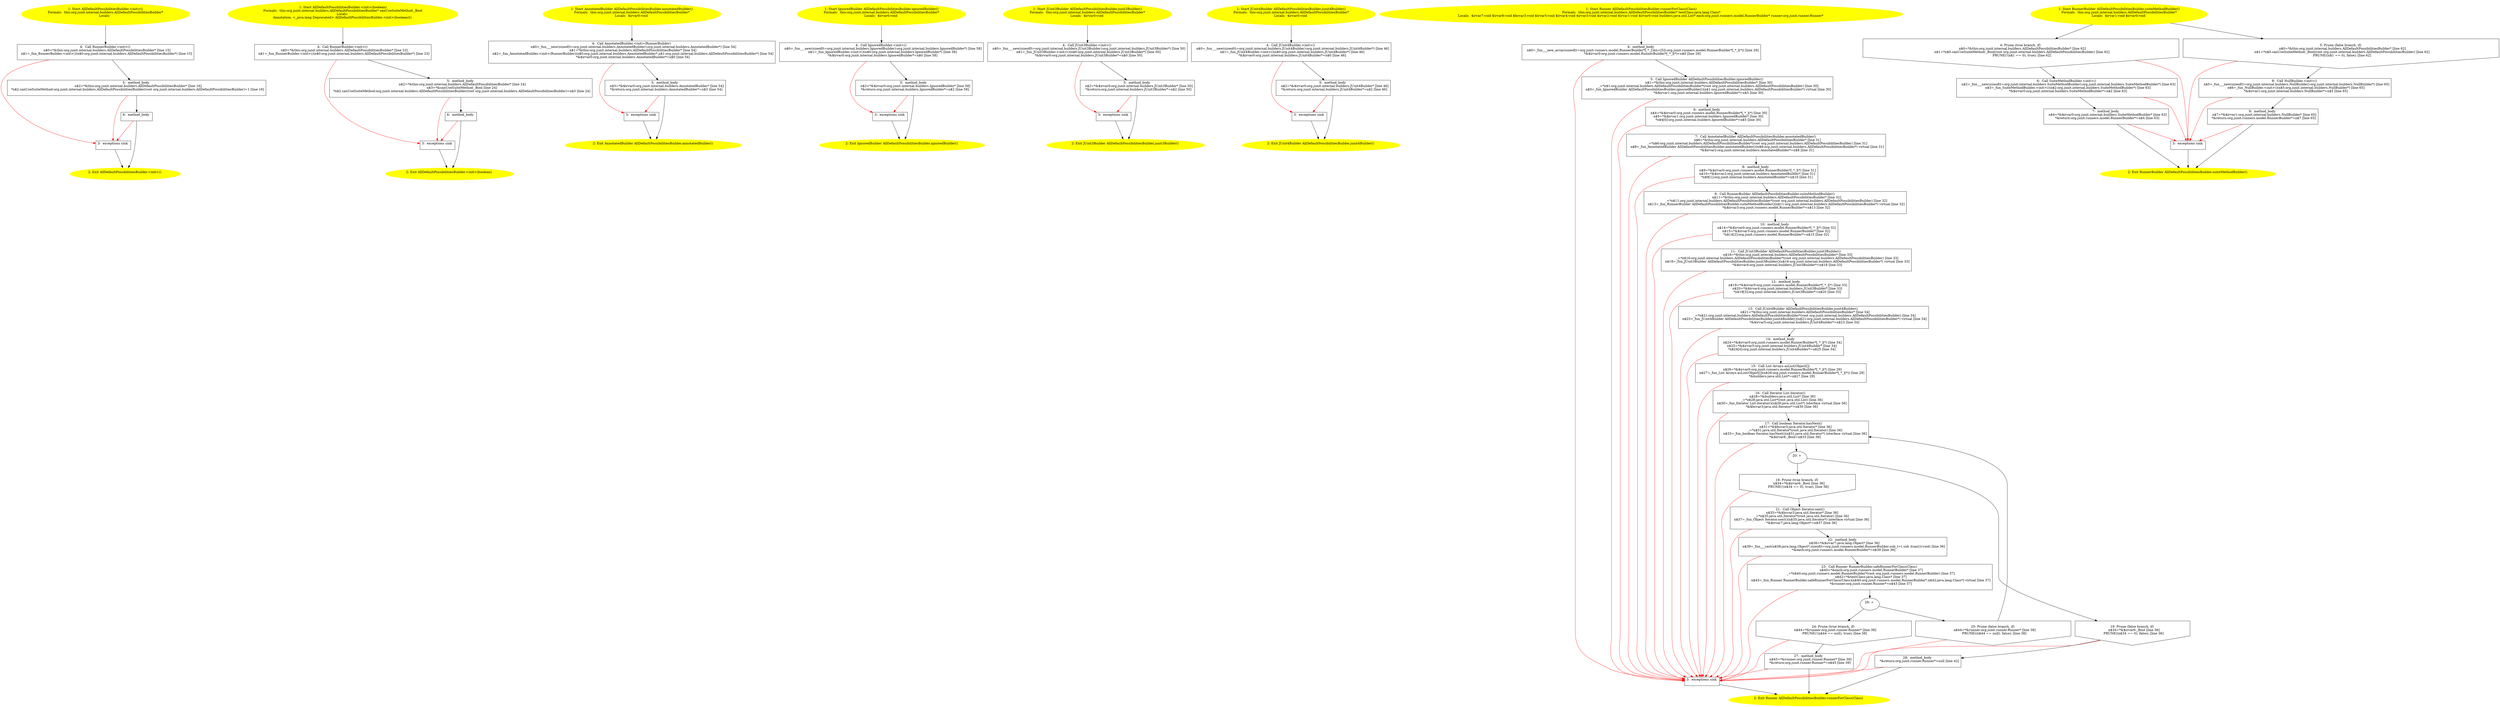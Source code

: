 /* @generated */
digraph cfg {
"org.junit.internal.builders.AllDefaultPossibilitiesBuilder.<init>().2505a860eb8ec52126bfacdf68bbcfbb_1" [label="1: Start AllDefaultPossibilitiesBuilder.<init>()\nFormals:  this:org.junit.internal.builders.AllDefaultPossibilitiesBuilder*\nLocals:  \n  " color=yellow style=filled]
	

	 "org.junit.internal.builders.AllDefaultPossibilitiesBuilder.<init>().2505a860eb8ec52126bfacdf68bbcfbb_1" -> "org.junit.internal.builders.AllDefaultPossibilitiesBuilder.<init>().2505a860eb8ec52126bfacdf68bbcfbb_4" ;
"org.junit.internal.builders.AllDefaultPossibilitiesBuilder.<init>().2505a860eb8ec52126bfacdf68bbcfbb_2" [label="2: Exit AllDefaultPossibilitiesBuilder.<init>() \n  " color=yellow style=filled]
	

"org.junit.internal.builders.AllDefaultPossibilitiesBuilder.<init>().2505a860eb8ec52126bfacdf68bbcfbb_3" [label="3:  exceptions sink \n  " shape="box"]
	

	 "org.junit.internal.builders.AllDefaultPossibilitiesBuilder.<init>().2505a860eb8ec52126bfacdf68bbcfbb_3" -> "org.junit.internal.builders.AllDefaultPossibilitiesBuilder.<init>().2505a860eb8ec52126bfacdf68bbcfbb_2" ;
"org.junit.internal.builders.AllDefaultPossibilitiesBuilder.<init>().2505a860eb8ec52126bfacdf68bbcfbb_4" [label="4:  Call RunnerBuilder.<init>() \n   n$0=*&this:org.junit.internal.builders.AllDefaultPossibilitiesBuilder* [line 15]\n  n$1=_fun_RunnerBuilder.<init>()(n$0:org.junit.internal.builders.AllDefaultPossibilitiesBuilder*) [line 15]\n " shape="box"]
	

	 "org.junit.internal.builders.AllDefaultPossibilitiesBuilder.<init>().2505a860eb8ec52126bfacdf68bbcfbb_4" -> "org.junit.internal.builders.AllDefaultPossibilitiesBuilder.<init>().2505a860eb8ec52126bfacdf68bbcfbb_5" ;
	 "org.junit.internal.builders.AllDefaultPossibilitiesBuilder.<init>().2505a860eb8ec52126bfacdf68bbcfbb_4" -> "org.junit.internal.builders.AllDefaultPossibilitiesBuilder.<init>().2505a860eb8ec52126bfacdf68bbcfbb_3" [color="red" ];
"org.junit.internal.builders.AllDefaultPossibilitiesBuilder.<init>().2505a860eb8ec52126bfacdf68bbcfbb_5" [label="5:  method_body \n   n$2=*&this:org.junit.internal.builders.AllDefaultPossibilitiesBuilder* [line 16]\n  *n$2.canUseSuiteMethod:org.junit.internal.builders.AllDefaultPossibilitiesBuilder(root org.junit.internal.builders.AllDefaultPossibilitiesBuilder)=1 [line 16]\n " shape="box"]
	

	 "org.junit.internal.builders.AllDefaultPossibilitiesBuilder.<init>().2505a860eb8ec52126bfacdf68bbcfbb_5" -> "org.junit.internal.builders.AllDefaultPossibilitiesBuilder.<init>().2505a860eb8ec52126bfacdf68bbcfbb_6" ;
	 "org.junit.internal.builders.AllDefaultPossibilitiesBuilder.<init>().2505a860eb8ec52126bfacdf68bbcfbb_5" -> "org.junit.internal.builders.AllDefaultPossibilitiesBuilder.<init>().2505a860eb8ec52126bfacdf68bbcfbb_3" [color="red" ];
"org.junit.internal.builders.AllDefaultPossibilitiesBuilder.<init>().2505a860eb8ec52126bfacdf68bbcfbb_6" [label="6:  method_body \n  " shape="box"]
	

	 "org.junit.internal.builders.AllDefaultPossibilitiesBuilder.<init>().2505a860eb8ec52126bfacdf68bbcfbb_6" -> "org.junit.internal.builders.AllDefaultPossibilitiesBuilder.<init>().2505a860eb8ec52126bfacdf68bbcfbb_2" ;
	 "org.junit.internal.builders.AllDefaultPossibilitiesBuilder.<init>().2505a860eb8ec52126bfacdf68bbcfbb_6" -> "org.junit.internal.builders.AllDefaultPossibilitiesBuilder.<init>().2505a860eb8ec52126bfacdf68bbcfbb_3" [color="red" ];
"org.junit.internal.builders.AllDefaultPossibilitiesBuilder.<init>(boolean).8cf7dc0857720db42d7097e9f979aace_1" [label="1: Start AllDefaultPossibilitiesBuilder.<init>(boolean)\nFormals:  this:org.junit.internal.builders.AllDefaultPossibilitiesBuilder* canUseSuiteMethod:_Bool\nLocals: \nAnnotation: <_java.lang.Deprecated> AllDefaultPossibilitiesBuilder.<init>(boolean)() \n  " color=yellow style=filled]
	

	 "org.junit.internal.builders.AllDefaultPossibilitiesBuilder.<init>(boolean).8cf7dc0857720db42d7097e9f979aace_1" -> "org.junit.internal.builders.AllDefaultPossibilitiesBuilder.<init>(boolean).8cf7dc0857720db42d7097e9f979aace_4" ;
"org.junit.internal.builders.AllDefaultPossibilitiesBuilder.<init>(boolean).8cf7dc0857720db42d7097e9f979aace_2" [label="2: Exit AllDefaultPossibilitiesBuilder.<init>(boolean) \n  " color=yellow style=filled]
	

"org.junit.internal.builders.AllDefaultPossibilitiesBuilder.<init>(boolean).8cf7dc0857720db42d7097e9f979aace_3" [label="3:  exceptions sink \n  " shape="box"]
	

	 "org.junit.internal.builders.AllDefaultPossibilitiesBuilder.<init>(boolean).8cf7dc0857720db42d7097e9f979aace_3" -> "org.junit.internal.builders.AllDefaultPossibilitiesBuilder.<init>(boolean).8cf7dc0857720db42d7097e9f979aace_2" ;
"org.junit.internal.builders.AllDefaultPossibilitiesBuilder.<init>(boolean).8cf7dc0857720db42d7097e9f979aace_4" [label="4:  Call RunnerBuilder.<init>() \n   n$0=*&this:org.junit.internal.builders.AllDefaultPossibilitiesBuilder* [line 23]\n  n$1=_fun_RunnerBuilder.<init>()(n$0:org.junit.internal.builders.AllDefaultPossibilitiesBuilder*) [line 23]\n " shape="box"]
	

	 "org.junit.internal.builders.AllDefaultPossibilitiesBuilder.<init>(boolean).8cf7dc0857720db42d7097e9f979aace_4" -> "org.junit.internal.builders.AllDefaultPossibilitiesBuilder.<init>(boolean).8cf7dc0857720db42d7097e9f979aace_5" ;
	 "org.junit.internal.builders.AllDefaultPossibilitiesBuilder.<init>(boolean).8cf7dc0857720db42d7097e9f979aace_4" -> "org.junit.internal.builders.AllDefaultPossibilitiesBuilder.<init>(boolean).8cf7dc0857720db42d7097e9f979aace_3" [color="red" ];
"org.junit.internal.builders.AllDefaultPossibilitiesBuilder.<init>(boolean).8cf7dc0857720db42d7097e9f979aace_5" [label="5:  method_body \n   n$2=*&this:org.junit.internal.builders.AllDefaultPossibilitiesBuilder* [line 24]\n  n$3=*&canUseSuiteMethod:_Bool [line 24]\n  *n$2.canUseSuiteMethod:org.junit.internal.builders.AllDefaultPossibilitiesBuilder(root org.junit.internal.builders.AllDefaultPossibilitiesBuilder)=n$3 [line 24]\n " shape="box"]
	

	 "org.junit.internal.builders.AllDefaultPossibilitiesBuilder.<init>(boolean).8cf7dc0857720db42d7097e9f979aace_5" -> "org.junit.internal.builders.AllDefaultPossibilitiesBuilder.<init>(boolean).8cf7dc0857720db42d7097e9f979aace_6" ;
	 "org.junit.internal.builders.AllDefaultPossibilitiesBuilder.<init>(boolean).8cf7dc0857720db42d7097e9f979aace_5" -> "org.junit.internal.builders.AllDefaultPossibilitiesBuilder.<init>(boolean).8cf7dc0857720db42d7097e9f979aace_3" [color="red" ];
"org.junit.internal.builders.AllDefaultPossibilitiesBuilder.<init>(boolean).8cf7dc0857720db42d7097e9f979aace_6" [label="6:  method_body \n  " shape="box"]
	

	 "org.junit.internal.builders.AllDefaultPossibilitiesBuilder.<init>(boolean).8cf7dc0857720db42d7097e9f979aace_6" -> "org.junit.internal.builders.AllDefaultPossibilitiesBuilder.<init>(boolean).8cf7dc0857720db42d7097e9f979aace_2" ;
	 "org.junit.internal.builders.AllDefaultPossibilitiesBuilder.<init>(boolean).8cf7dc0857720db42d7097e9f979aace_6" -> "org.junit.internal.builders.AllDefaultPossibilitiesBuilder.<init>(boolean).8cf7dc0857720db42d7097e9f979aace_3" [color="red" ];
"org.junit.internal.builders.AllDefaultPossibilitiesBuilder.annotatedBuilder():org.junit.internal.bui.a71a8e00baa7a7681dbd1423776a361b_1" [label="1: Start AnnotatedBuilder AllDefaultPossibilitiesBuilder.annotatedBuilder()\nFormals:  this:org.junit.internal.builders.AllDefaultPossibilitiesBuilder*\nLocals:  $irvar0:void \n  " color=yellow style=filled]
	

	 "org.junit.internal.builders.AllDefaultPossibilitiesBuilder.annotatedBuilder():org.junit.internal.bui.a71a8e00baa7a7681dbd1423776a361b_1" -> "org.junit.internal.builders.AllDefaultPossibilitiesBuilder.annotatedBuilder():org.junit.internal.bui.a71a8e00baa7a7681dbd1423776a361b_4" ;
"org.junit.internal.builders.AllDefaultPossibilitiesBuilder.annotatedBuilder():org.junit.internal.bui.a71a8e00baa7a7681dbd1423776a361b_2" [label="2: Exit AnnotatedBuilder AllDefaultPossibilitiesBuilder.annotatedBuilder() \n  " color=yellow style=filled]
	

"org.junit.internal.builders.AllDefaultPossibilitiesBuilder.annotatedBuilder():org.junit.internal.bui.a71a8e00baa7a7681dbd1423776a361b_3" [label="3:  exceptions sink \n  " shape="box"]
	

	 "org.junit.internal.builders.AllDefaultPossibilitiesBuilder.annotatedBuilder():org.junit.internal.bui.a71a8e00baa7a7681dbd1423776a361b_3" -> "org.junit.internal.builders.AllDefaultPossibilitiesBuilder.annotatedBuilder():org.junit.internal.bui.a71a8e00baa7a7681dbd1423776a361b_2" ;
"org.junit.internal.builders.AllDefaultPossibilitiesBuilder.annotatedBuilder():org.junit.internal.bui.a71a8e00baa7a7681dbd1423776a361b_4" [label="4:  Call AnnotatedBuilder.<init>(RunnerBuilder) \n   n$0=_fun___new(sizeof(t=org.junit.internal.builders.AnnotatedBuilder):org.junit.internal.builders.AnnotatedBuilder*) [line 54]\n  n$1=*&this:org.junit.internal.builders.AllDefaultPossibilitiesBuilder* [line 54]\n  n$2=_fun_AnnotatedBuilder.<init>(RunnerBuilder)(n$0:org.junit.internal.builders.AnnotatedBuilder*,n$1:org.junit.internal.builders.AllDefaultPossibilitiesBuilder*) [line 54]\n  *&$irvar0:org.junit.internal.builders.AnnotatedBuilder*=n$0 [line 54]\n " shape="box"]
	

	 "org.junit.internal.builders.AllDefaultPossibilitiesBuilder.annotatedBuilder():org.junit.internal.bui.a71a8e00baa7a7681dbd1423776a361b_4" -> "org.junit.internal.builders.AllDefaultPossibilitiesBuilder.annotatedBuilder():org.junit.internal.bui.a71a8e00baa7a7681dbd1423776a361b_5" ;
	 "org.junit.internal.builders.AllDefaultPossibilitiesBuilder.annotatedBuilder():org.junit.internal.bui.a71a8e00baa7a7681dbd1423776a361b_4" -> "org.junit.internal.builders.AllDefaultPossibilitiesBuilder.annotatedBuilder():org.junit.internal.bui.a71a8e00baa7a7681dbd1423776a361b_3" [color="red" ];
"org.junit.internal.builders.AllDefaultPossibilitiesBuilder.annotatedBuilder():org.junit.internal.bui.a71a8e00baa7a7681dbd1423776a361b_5" [label="5:  method_body \n   n$3=*&$irvar0:org.junit.internal.builders.AnnotatedBuilder* [line 54]\n  *&return:org.junit.internal.builders.AnnotatedBuilder*=n$3 [line 54]\n " shape="box"]
	

	 "org.junit.internal.builders.AllDefaultPossibilitiesBuilder.annotatedBuilder():org.junit.internal.bui.a71a8e00baa7a7681dbd1423776a361b_5" -> "org.junit.internal.builders.AllDefaultPossibilitiesBuilder.annotatedBuilder():org.junit.internal.bui.a71a8e00baa7a7681dbd1423776a361b_2" ;
	 "org.junit.internal.builders.AllDefaultPossibilitiesBuilder.annotatedBuilder():org.junit.internal.bui.a71a8e00baa7a7681dbd1423776a361b_5" -> "org.junit.internal.builders.AllDefaultPossibilitiesBuilder.annotatedBuilder():org.junit.internal.bui.a71a8e00baa7a7681dbd1423776a361b_3" [color="red" ];
"org.junit.internal.builders.AllDefaultPossibilitiesBuilder.ignoredBuilder():org.junit.internal.build.1c8e7f5b61d39c5b326b37bf8275f2d8_1" [label="1: Start IgnoredBuilder AllDefaultPossibilitiesBuilder.ignoredBuilder()\nFormals:  this:org.junit.internal.builders.AllDefaultPossibilitiesBuilder*\nLocals:  $irvar0:void \n  " color=yellow style=filled]
	

	 "org.junit.internal.builders.AllDefaultPossibilitiesBuilder.ignoredBuilder():org.junit.internal.build.1c8e7f5b61d39c5b326b37bf8275f2d8_1" -> "org.junit.internal.builders.AllDefaultPossibilitiesBuilder.ignoredBuilder():org.junit.internal.build.1c8e7f5b61d39c5b326b37bf8275f2d8_4" ;
"org.junit.internal.builders.AllDefaultPossibilitiesBuilder.ignoredBuilder():org.junit.internal.build.1c8e7f5b61d39c5b326b37bf8275f2d8_2" [label="2: Exit IgnoredBuilder AllDefaultPossibilitiesBuilder.ignoredBuilder() \n  " color=yellow style=filled]
	

"org.junit.internal.builders.AllDefaultPossibilitiesBuilder.ignoredBuilder():org.junit.internal.build.1c8e7f5b61d39c5b326b37bf8275f2d8_3" [label="3:  exceptions sink \n  " shape="box"]
	

	 "org.junit.internal.builders.AllDefaultPossibilitiesBuilder.ignoredBuilder():org.junit.internal.build.1c8e7f5b61d39c5b326b37bf8275f2d8_3" -> "org.junit.internal.builders.AllDefaultPossibilitiesBuilder.ignoredBuilder():org.junit.internal.build.1c8e7f5b61d39c5b326b37bf8275f2d8_2" ;
"org.junit.internal.builders.AllDefaultPossibilitiesBuilder.ignoredBuilder():org.junit.internal.build.1c8e7f5b61d39c5b326b37bf8275f2d8_4" [label="4:  Call IgnoredBuilder.<init>() \n   n$0=_fun___new(sizeof(t=org.junit.internal.builders.IgnoredBuilder):org.junit.internal.builders.IgnoredBuilder*) [line 58]\n  n$1=_fun_IgnoredBuilder.<init>()(n$0:org.junit.internal.builders.IgnoredBuilder*) [line 58]\n  *&$irvar0:org.junit.internal.builders.IgnoredBuilder*=n$0 [line 58]\n " shape="box"]
	

	 "org.junit.internal.builders.AllDefaultPossibilitiesBuilder.ignoredBuilder():org.junit.internal.build.1c8e7f5b61d39c5b326b37bf8275f2d8_4" -> "org.junit.internal.builders.AllDefaultPossibilitiesBuilder.ignoredBuilder():org.junit.internal.build.1c8e7f5b61d39c5b326b37bf8275f2d8_5" ;
	 "org.junit.internal.builders.AllDefaultPossibilitiesBuilder.ignoredBuilder():org.junit.internal.build.1c8e7f5b61d39c5b326b37bf8275f2d8_4" -> "org.junit.internal.builders.AllDefaultPossibilitiesBuilder.ignoredBuilder():org.junit.internal.build.1c8e7f5b61d39c5b326b37bf8275f2d8_3" [color="red" ];
"org.junit.internal.builders.AllDefaultPossibilitiesBuilder.ignoredBuilder():org.junit.internal.build.1c8e7f5b61d39c5b326b37bf8275f2d8_5" [label="5:  method_body \n   n$2=*&$irvar0:org.junit.internal.builders.IgnoredBuilder* [line 58]\n  *&return:org.junit.internal.builders.IgnoredBuilder*=n$2 [line 58]\n " shape="box"]
	

	 "org.junit.internal.builders.AllDefaultPossibilitiesBuilder.ignoredBuilder():org.junit.internal.build.1c8e7f5b61d39c5b326b37bf8275f2d8_5" -> "org.junit.internal.builders.AllDefaultPossibilitiesBuilder.ignoredBuilder():org.junit.internal.build.1c8e7f5b61d39c5b326b37bf8275f2d8_2" ;
	 "org.junit.internal.builders.AllDefaultPossibilitiesBuilder.ignoredBuilder():org.junit.internal.build.1c8e7f5b61d39c5b326b37bf8275f2d8_5" -> "org.junit.internal.builders.AllDefaultPossibilitiesBuilder.ignoredBuilder():org.junit.internal.build.1c8e7f5b61d39c5b326b37bf8275f2d8_3" [color="red" ];
"org.junit.internal.builders.AllDefaultPossibilitiesBuilder.junit3Builder():org.junit.internal.builde.edbd7d3b607ce9afe61f0563ba2d270f_1" [label="1: Start JUnit3Builder AllDefaultPossibilitiesBuilder.junit3Builder()\nFormals:  this:org.junit.internal.builders.AllDefaultPossibilitiesBuilder*\nLocals:  $irvar0:void \n  " color=yellow style=filled]
	

	 "org.junit.internal.builders.AllDefaultPossibilitiesBuilder.junit3Builder():org.junit.internal.builde.edbd7d3b607ce9afe61f0563ba2d270f_1" -> "org.junit.internal.builders.AllDefaultPossibilitiesBuilder.junit3Builder():org.junit.internal.builde.edbd7d3b607ce9afe61f0563ba2d270f_4" ;
"org.junit.internal.builders.AllDefaultPossibilitiesBuilder.junit3Builder():org.junit.internal.builde.edbd7d3b607ce9afe61f0563ba2d270f_2" [label="2: Exit JUnit3Builder AllDefaultPossibilitiesBuilder.junit3Builder() \n  " color=yellow style=filled]
	

"org.junit.internal.builders.AllDefaultPossibilitiesBuilder.junit3Builder():org.junit.internal.builde.edbd7d3b607ce9afe61f0563ba2d270f_3" [label="3:  exceptions sink \n  " shape="box"]
	

	 "org.junit.internal.builders.AllDefaultPossibilitiesBuilder.junit3Builder():org.junit.internal.builde.edbd7d3b607ce9afe61f0563ba2d270f_3" -> "org.junit.internal.builders.AllDefaultPossibilitiesBuilder.junit3Builder():org.junit.internal.builde.edbd7d3b607ce9afe61f0563ba2d270f_2" ;
"org.junit.internal.builders.AllDefaultPossibilitiesBuilder.junit3Builder():org.junit.internal.builde.edbd7d3b607ce9afe61f0563ba2d270f_4" [label="4:  Call JUnit3Builder.<init>() \n   n$0=_fun___new(sizeof(t=org.junit.internal.builders.JUnit3Builder):org.junit.internal.builders.JUnit3Builder*) [line 50]\n  n$1=_fun_JUnit3Builder.<init>()(n$0:org.junit.internal.builders.JUnit3Builder*) [line 50]\n  *&$irvar0:org.junit.internal.builders.JUnit3Builder*=n$0 [line 50]\n " shape="box"]
	

	 "org.junit.internal.builders.AllDefaultPossibilitiesBuilder.junit3Builder():org.junit.internal.builde.edbd7d3b607ce9afe61f0563ba2d270f_4" -> "org.junit.internal.builders.AllDefaultPossibilitiesBuilder.junit3Builder():org.junit.internal.builde.edbd7d3b607ce9afe61f0563ba2d270f_5" ;
	 "org.junit.internal.builders.AllDefaultPossibilitiesBuilder.junit3Builder():org.junit.internal.builde.edbd7d3b607ce9afe61f0563ba2d270f_4" -> "org.junit.internal.builders.AllDefaultPossibilitiesBuilder.junit3Builder():org.junit.internal.builde.edbd7d3b607ce9afe61f0563ba2d270f_3" [color="red" ];
"org.junit.internal.builders.AllDefaultPossibilitiesBuilder.junit3Builder():org.junit.internal.builde.edbd7d3b607ce9afe61f0563ba2d270f_5" [label="5:  method_body \n   n$2=*&$irvar0:org.junit.internal.builders.JUnit3Builder* [line 50]\n  *&return:org.junit.internal.builders.JUnit3Builder*=n$2 [line 50]\n " shape="box"]
	

	 "org.junit.internal.builders.AllDefaultPossibilitiesBuilder.junit3Builder():org.junit.internal.builde.edbd7d3b607ce9afe61f0563ba2d270f_5" -> "org.junit.internal.builders.AllDefaultPossibilitiesBuilder.junit3Builder():org.junit.internal.builde.edbd7d3b607ce9afe61f0563ba2d270f_2" ;
	 "org.junit.internal.builders.AllDefaultPossibilitiesBuilder.junit3Builder():org.junit.internal.builde.edbd7d3b607ce9afe61f0563ba2d270f_5" -> "org.junit.internal.builders.AllDefaultPossibilitiesBuilder.junit3Builder():org.junit.internal.builde.edbd7d3b607ce9afe61f0563ba2d270f_3" [color="red" ];
"org.junit.internal.builders.AllDefaultPossibilitiesBuilder.junit4Builder():org.junit.internal.builde.f7a1cabd0aa78d742f0e8d74feb7aaf5_1" [label="1: Start JUnit4Builder AllDefaultPossibilitiesBuilder.junit4Builder()\nFormals:  this:org.junit.internal.builders.AllDefaultPossibilitiesBuilder*\nLocals:  $irvar0:void \n  " color=yellow style=filled]
	

	 "org.junit.internal.builders.AllDefaultPossibilitiesBuilder.junit4Builder():org.junit.internal.builde.f7a1cabd0aa78d742f0e8d74feb7aaf5_1" -> "org.junit.internal.builders.AllDefaultPossibilitiesBuilder.junit4Builder():org.junit.internal.builde.f7a1cabd0aa78d742f0e8d74feb7aaf5_4" ;
"org.junit.internal.builders.AllDefaultPossibilitiesBuilder.junit4Builder():org.junit.internal.builde.f7a1cabd0aa78d742f0e8d74feb7aaf5_2" [label="2: Exit JUnit4Builder AllDefaultPossibilitiesBuilder.junit4Builder() \n  " color=yellow style=filled]
	

"org.junit.internal.builders.AllDefaultPossibilitiesBuilder.junit4Builder():org.junit.internal.builde.f7a1cabd0aa78d742f0e8d74feb7aaf5_3" [label="3:  exceptions sink \n  " shape="box"]
	

	 "org.junit.internal.builders.AllDefaultPossibilitiesBuilder.junit4Builder():org.junit.internal.builde.f7a1cabd0aa78d742f0e8d74feb7aaf5_3" -> "org.junit.internal.builders.AllDefaultPossibilitiesBuilder.junit4Builder():org.junit.internal.builde.f7a1cabd0aa78d742f0e8d74feb7aaf5_2" ;
"org.junit.internal.builders.AllDefaultPossibilitiesBuilder.junit4Builder():org.junit.internal.builde.f7a1cabd0aa78d742f0e8d74feb7aaf5_4" [label="4:  Call JUnit4Builder.<init>() \n   n$0=_fun___new(sizeof(t=org.junit.internal.builders.JUnit4Builder):org.junit.internal.builders.JUnit4Builder*) [line 46]\n  n$1=_fun_JUnit4Builder.<init>()(n$0:org.junit.internal.builders.JUnit4Builder*) [line 46]\n  *&$irvar0:org.junit.internal.builders.JUnit4Builder*=n$0 [line 46]\n " shape="box"]
	

	 "org.junit.internal.builders.AllDefaultPossibilitiesBuilder.junit4Builder():org.junit.internal.builde.f7a1cabd0aa78d742f0e8d74feb7aaf5_4" -> "org.junit.internal.builders.AllDefaultPossibilitiesBuilder.junit4Builder():org.junit.internal.builde.f7a1cabd0aa78d742f0e8d74feb7aaf5_5" ;
	 "org.junit.internal.builders.AllDefaultPossibilitiesBuilder.junit4Builder():org.junit.internal.builde.f7a1cabd0aa78d742f0e8d74feb7aaf5_4" -> "org.junit.internal.builders.AllDefaultPossibilitiesBuilder.junit4Builder():org.junit.internal.builde.f7a1cabd0aa78d742f0e8d74feb7aaf5_3" [color="red" ];
"org.junit.internal.builders.AllDefaultPossibilitiesBuilder.junit4Builder():org.junit.internal.builde.f7a1cabd0aa78d742f0e8d74feb7aaf5_5" [label="5:  method_body \n   n$2=*&$irvar0:org.junit.internal.builders.JUnit4Builder* [line 46]\n  *&return:org.junit.internal.builders.JUnit4Builder*=n$2 [line 46]\n " shape="box"]
	

	 "org.junit.internal.builders.AllDefaultPossibilitiesBuilder.junit4Builder():org.junit.internal.builde.f7a1cabd0aa78d742f0e8d74feb7aaf5_5" -> "org.junit.internal.builders.AllDefaultPossibilitiesBuilder.junit4Builder():org.junit.internal.builde.f7a1cabd0aa78d742f0e8d74feb7aaf5_2" ;
	 "org.junit.internal.builders.AllDefaultPossibilitiesBuilder.junit4Builder():org.junit.internal.builde.f7a1cabd0aa78d742f0e8d74feb7aaf5_5" -> "org.junit.internal.builders.AllDefaultPossibilitiesBuilder.junit4Builder():org.junit.internal.builde.f7a1cabd0aa78d742f0e8d74feb7aaf5_3" [color="red" ];
"org.junit.internal.builders.AllDefaultPossibilitiesBuilder.runnerForClass(java.lang.Class):org.junit.263b30387eb329431675751cca62673a_1" [label="1: Start Runner AllDefaultPossibilitiesBuilder.runnerForClass(Class)\nFormals:  this:org.junit.internal.builders.AllDefaultPossibilitiesBuilder* testClass:java.lang.Class*\nLocals:  $irvar7:void $irvar6:void $bcvar3:void $irvar5:void $irvar4:void $irvar3:void $irvar2:void $irvar1:void $irvar0:void builders:java.util.List* each:org.junit.runners.model.RunnerBuilder* runner:org.junit.runner.Runner* \n  " color=yellow style=filled]
	

	 "org.junit.internal.builders.AllDefaultPossibilitiesBuilder.runnerForClass(java.lang.Class):org.junit.263b30387eb329431675751cca62673a_1" -> "org.junit.internal.builders.AllDefaultPossibilitiesBuilder.runnerForClass(java.lang.Class):org.junit.263b30387eb329431675751cca62673a_4" ;
"org.junit.internal.builders.AllDefaultPossibilitiesBuilder.runnerForClass(java.lang.Class):org.junit.263b30387eb329431675751cca62673a_2" [label="2: Exit Runner AllDefaultPossibilitiesBuilder.runnerForClass(Class) \n  " color=yellow style=filled]
	

"org.junit.internal.builders.AllDefaultPossibilitiesBuilder.runnerForClass(java.lang.Class):org.junit.263b30387eb329431675751cca62673a_3" [label="3:  exceptions sink \n  " shape="box"]
	

	 "org.junit.internal.builders.AllDefaultPossibilitiesBuilder.runnerForClass(java.lang.Class):org.junit.263b30387eb329431675751cca62673a_3" -> "org.junit.internal.builders.AllDefaultPossibilitiesBuilder.runnerForClass(java.lang.Class):org.junit.263b30387eb329431675751cca62673a_2" ;
"org.junit.internal.builders.AllDefaultPossibilitiesBuilder.runnerForClass(java.lang.Class):org.junit.263b30387eb329431675751cca62673a_4" [label="4:  method_body \n   n$0=_fun___new_array(sizeof(t=org.junit.runners.model.RunnerBuilder*[_*_];len=[5]):org.junit.runners.model.RunnerBuilder*[_*_](*)) [line 29]\n  *&$irvar0:org.junit.runners.model.RunnerBuilder*[_*_](*)=n$0 [line 29]\n " shape="box"]
	

	 "org.junit.internal.builders.AllDefaultPossibilitiesBuilder.runnerForClass(java.lang.Class):org.junit.263b30387eb329431675751cca62673a_4" -> "org.junit.internal.builders.AllDefaultPossibilitiesBuilder.runnerForClass(java.lang.Class):org.junit.263b30387eb329431675751cca62673a_5" ;
	 "org.junit.internal.builders.AllDefaultPossibilitiesBuilder.runnerForClass(java.lang.Class):org.junit.263b30387eb329431675751cca62673a_4" -> "org.junit.internal.builders.AllDefaultPossibilitiesBuilder.runnerForClass(java.lang.Class):org.junit.263b30387eb329431675751cca62673a_3" [color="red" ];
"org.junit.internal.builders.AllDefaultPossibilitiesBuilder.runnerForClass(java.lang.Class):org.junit.263b30387eb329431675751cca62673a_5" [label="5:  Call IgnoredBuilder AllDefaultPossibilitiesBuilder.ignoredBuilder() \n   n$1=*&this:org.junit.internal.builders.AllDefaultPossibilitiesBuilder* [line 30]\n  _=*n$1:org.junit.internal.builders.AllDefaultPossibilitiesBuilder*(root org.junit.internal.builders.AllDefaultPossibilitiesBuilder) [line 30]\n  n$3=_fun_IgnoredBuilder AllDefaultPossibilitiesBuilder.ignoredBuilder()(n$1:org.junit.internal.builders.AllDefaultPossibilitiesBuilder*) virtual [line 30]\n  *&$irvar1:org.junit.internal.builders.IgnoredBuilder*=n$3 [line 30]\n " shape="box"]
	

	 "org.junit.internal.builders.AllDefaultPossibilitiesBuilder.runnerForClass(java.lang.Class):org.junit.263b30387eb329431675751cca62673a_5" -> "org.junit.internal.builders.AllDefaultPossibilitiesBuilder.runnerForClass(java.lang.Class):org.junit.263b30387eb329431675751cca62673a_6" ;
	 "org.junit.internal.builders.AllDefaultPossibilitiesBuilder.runnerForClass(java.lang.Class):org.junit.263b30387eb329431675751cca62673a_5" -> "org.junit.internal.builders.AllDefaultPossibilitiesBuilder.runnerForClass(java.lang.Class):org.junit.263b30387eb329431675751cca62673a_3" [color="red" ];
"org.junit.internal.builders.AllDefaultPossibilitiesBuilder.runnerForClass(java.lang.Class):org.junit.263b30387eb329431675751cca62673a_6" [label="6:  method_body \n   n$4=*&$irvar0:org.junit.runners.model.RunnerBuilder*[_*_](*) [line 30]\n  n$5=*&$irvar1:org.junit.internal.builders.IgnoredBuilder* [line 30]\n  *n$4[0]:org.junit.internal.builders.IgnoredBuilder*=n$5 [line 30]\n " shape="box"]
	

	 "org.junit.internal.builders.AllDefaultPossibilitiesBuilder.runnerForClass(java.lang.Class):org.junit.263b30387eb329431675751cca62673a_6" -> "org.junit.internal.builders.AllDefaultPossibilitiesBuilder.runnerForClass(java.lang.Class):org.junit.263b30387eb329431675751cca62673a_7" ;
	 "org.junit.internal.builders.AllDefaultPossibilitiesBuilder.runnerForClass(java.lang.Class):org.junit.263b30387eb329431675751cca62673a_6" -> "org.junit.internal.builders.AllDefaultPossibilitiesBuilder.runnerForClass(java.lang.Class):org.junit.263b30387eb329431675751cca62673a_3" [color="red" ];
"org.junit.internal.builders.AllDefaultPossibilitiesBuilder.runnerForClass(java.lang.Class):org.junit.263b30387eb329431675751cca62673a_7" [label="7:  Call AnnotatedBuilder AllDefaultPossibilitiesBuilder.annotatedBuilder() \n   n$6=*&this:org.junit.internal.builders.AllDefaultPossibilitiesBuilder* [line 31]\n  _=*n$6:org.junit.internal.builders.AllDefaultPossibilitiesBuilder*(root org.junit.internal.builders.AllDefaultPossibilitiesBuilder) [line 31]\n  n$8=_fun_AnnotatedBuilder AllDefaultPossibilitiesBuilder.annotatedBuilder()(n$6:org.junit.internal.builders.AllDefaultPossibilitiesBuilder*) virtual [line 31]\n  *&$irvar2:org.junit.internal.builders.AnnotatedBuilder*=n$8 [line 31]\n " shape="box"]
	

	 "org.junit.internal.builders.AllDefaultPossibilitiesBuilder.runnerForClass(java.lang.Class):org.junit.263b30387eb329431675751cca62673a_7" -> "org.junit.internal.builders.AllDefaultPossibilitiesBuilder.runnerForClass(java.lang.Class):org.junit.263b30387eb329431675751cca62673a_8" ;
	 "org.junit.internal.builders.AllDefaultPossibilitiesBuilder.runnerForClass(java.lang.Class):org.junit.263b30387eb329431675751cca62673a_7" -> "org.junit.internal.builders.AllDefaultPossibilitiesBuilder.runnerForClass(java.lang.Class):org.junit.263b30387eb329431675751cca62673a_3" [color="red" ];
"org.junit.internal.builders.AllDefaultPossibilitiesBuilder.runnerForClass(java.lang.Class):org.junit.263b30387eb329431675751cca62673a_8" [label="8:  method_body \n   n$9=*&$irvar0:org.junit.runners.model.RunnerBuilder*[_*_](*) [line 31]\n  n$10=*&$irvar2:org.junit.internal.builders.AnnotatedBuilder* [line 31]\n  *n$9[1]:org.junit.internal.builders.AnnotatedBuilder*=n$10 [line 31]\n " shape="box"]
	

	 "org.junit.internal.builders.AllDefaultPossibilitiesBuilder.runnerForClass(java.lang.Class):org.junit.263b30387eb329431675751cca62673a_8" -> "org.junit.internal.builders.AllDefaultPossibilitiesBuilder.runnerForClass(java.lang.Class):org.junit.263b30387eb329431675751cca62673a_9" ;
	 "org.junit.internal.builders.AllDefaultPossibilitiesBuilder.runnerForClass(java.lang.Class):org.junit.263b30387eb329431675751cca62673a_8" -> "org.junit.internal.builders.AllDefaultPossibilitiesBuilder.runnerForClass(java.lang.Class):org.junit.263b30387eb329431675751cca62673a_3" [color="red" ];
"org.junit.internal.builders.AllDefaultPossibilitiesBuilder.runnerForClass(java.lang.Class):org.junit.263b30387eb329431675751cca62673a_9" [label="9:  Call RunnerBuilder AllDefaultPossibilitiesBuilder.suiteMethodBuilder() \n   n$11=*&this:org.junit.internal.builders.AllDefaultPossibilitiesBuilder* [line 32]\n  _=*n$11:org.junit.internal.builders.AllDefaultPossibilitiesBuilder*(root org.junit.internal.builders.AllDefaultPossibilitiesBuilder) [line 32]\n  n$13=_fun_RunnerBuilder AllDefaultPossibilitiesBuilder.suiteMethodBuilder()(n$11:org.junit.internal.builders.AllDefaultPossibilitiesBuilder*) virtual [line 32]\n  *&$irvar3:org.junit.runners.model.RunnerBuilder*=n$13 [line 32]\n " shape="box"]
	

	 "org.junit.internal.builders.AllDefaultPossibilitiesBuilder.runnerForClass(java.lang.Class):org.junit.263b30387eb329431675751cca62673a_9" -> "org.junit.internal.builders.AllDefaultPossibilitiesBuilder.runnerForClass(java.lang.Class):org.junit.263b30387eb329431675751cca62673a_10" ;
	 "org.junit.internal.builders.AllDefaultPossibilitiesBuilder.runnerForClass(java.lang.Class):org.junit.263b30387eb329431675751cca62673a_9" -> "org.junit.internal.builders.AllDefaultPossibilitiesBuilder.runnerForClass(java.lang.Class):org.junit.263b30387eb329431675751cca62673a_3" [color="red" ];
"org.junit.internal.builders.AllDefaultPossibilitiesBuilder.runnerForClass(java.lang.Class):org.junit.263b30387eb329431675751cca62673a_10" [label="10:  method_body \n   n$14=*&$irvar0:org.junit.runners.model.RunnerBuilder*[_*_](*) [line 32]\n  n$15=*&$irvar3:org.junit.runners.model.RunnerBuilder* [line 32]\n  *n$14[2]:org.junit.runners.model.RunnerBuilder*=n$15 [line 32]\n " shape="box"]
	

	 "org.junit.internal.builders.AllDefaultPossibilitiesBuilder.runnerForClass(java.lang.Class):org.junit.263b30387eb329431675751cca62673a_10" -> "org.junit.internal.builders.AllDefaultPossibilitiesBuilder.runnerForClass(java.lang.Class):org.junit.263b30387eb329431675751cca62673a_11" ;
	 "org.junit.internal.builders.AllDefaultPossibilitiesBuilder.runnerForClass(java.lang.Class):org.junit.263b30387eb329431675751cca62673a_10" -> "org.junit.internal.builders.AllDefaultPossibilitiesBuilder.runnerForClass(java.lang.Class):org.junit.263b30387eb329431675751cca62673a_3" [color="red" ];
"org.junit.internal.builders.AllDefaultPossibilitiesBuilder.runnerForClass(java.lang.Class):org.junit.263b30387eb329431675751cca62673a_11" [label="11:  Call JUnit3Builder AllDefaultPossibilitiesBuilder.junit3Builder() \n   n$16=*&this:org.junit.internal.builders.AllDefaultPossibilitiesBuilder* [line 33]\n  _=*n$16:org.junit.internal.builders.AllDefaultPossibilitiesBuilder*(root org.junit.internal.builders.AllDefaultPossibilitiesBuilder) [line 33]\n  n$18=_fun_JUnit3Builder AllDefaultPossibilitiesBuilder.junit3Builder()(n$16:org.junit.internal.builders.AllDefaultPossibilitiesBuilder*) virtual [line 33]\n  *&$irvar4:org.junit.internal.builders.JUnit3Builder*=n$18 [line 33]\n " shape="box"]
	

	 "org.junit.internal.builders.AllDefaultPossibilitiesBuilder.runnerForClass(java.lang.Class):org.junit.263b30387eb329431675751cca62673a_11" -> "org.junit.internal.builders.AllDefaultPossibilitiesBuilder.runnerForClass(java.lang.Class):org.junit.263b30387eb329431675751cca62673a_12" ;
	 "org.junit.internal.builders.AllDefaultPossibilitiesBuilder.runnerForClass(java.lang.Class):org.junit.263b30387eb329431675751cca62673a_11" -> "org.junit.internal.builders.AllDefaultPossibilitiesBuilder.runnerForClass(java.lang.Class):org.junit.263b30387eb329431675751cca62673a_3" [color="red" ];
"org.junit.internal.builders.AllDefaultPossibilitiesBuilder.runnerForClass(java.lang.Class):org.junit.263b30387eb329431675751cca62673a_12" [label="12:  method_body \n   n$19=*&$irvar0:org.junit.runners.model.RunnerBuilder*[_*_](*) [line 33]\n  n$20=*&$irvar4:org.junit.internal.builders.JUnit3Builder* [line 33]\n  *n$19[3]:org.junit.internal.builders.JUnit3Builder*=n$20 [line 33]\n " shape="box"]
	

	 "org.junit.internal.builders.AllDefaultPossibilitiesBuilder.runnerForClass(java.lang.Class):org.junit.263b30387eb329431675751cca62673a_12" -> "org.junit.internal.builders.AllDefaultPossibilitiesBuilder.runnerForClass(java.lang.Class):org.junit.263b30387eb329431675751cca62673a_13" ;
	 "org.junit.internal.builders.AllDefaultPossibilitiesBuilder.runnerForClass(java.lang.Class):org.junit.263b30387eb329431675751cca62673a_12" -> "org.junit.internal.builders.AllDefaultPossibilitiesBuilder.runnerForClass(java.lang.Class):org.junit.263b30387eb329431675751cca62673a_3" [color="red" ];
"org.junit.internal.builders.AllDefaultPossibilitiesBuilder.runnerForClass(java.lang.Class):org.junit.263b30387eb329431675751cca62673a_13" [label="13:  Call JUnit4Builder AllDefaultPossibilitiesBuilder.junit4Builder() \n   n$21=*&this:org.junit.internal.builders.AllDefaultPossibilitiesBuilder* [line 34]\n  _=*n$21:org.junit.internal.builders.AllDefaultPossibilitiesBuilder*(root org.junit.internal.builders.AllDefaultPossibilitiesBuilder) [line 34]\n  n$23=_fun_JUnit4Builder AllDefaultPossibilitiesBuilder.junit4Builder()(n$21:org.junit.internal.builders.AllDefaultPossibilitiesBuilder*) virtual [line 34]\n  *&$irvar5:org.junit.internal.builders.JUnit4Builder*=n$23 [line 34]\n " shape="box"]
	

	 "org.junit.internal.builders.AllDefaultPossibilitiesBuilder.runnerForClass(java.lang.Class):org.junit.263b30387eb329431675751cca62673a_13" -> "org.junit.internal.builders.AllDefaultPossibilitiesBuilder.runnerForClass(java.lang.Class):org.junit.263b30387eb329431675751cca62673a_14" ;
	 "org.junit.internal.builders.AllDefaultPossibilitiesBuilder.runnerForClass(java.lang.Class):org.junit.263b30387eb329431675751cca62673a_13" -> "org.junit.internal.builders.AllDefaultPossibilitiesBuilder.runnerForClass(java.lang.Class):org.junit.263b30387eb329431675751cca62673a_3" [color="red" ];
"org.junit.internal.builders.AllDefaultPossibilitiesBuilder.runnerForClass(java.lang.Class):org.junit.263b30387eb329431675751cca62673a_14" [label="14:  method_body \n   n$24=*&$irvar0:org.junit.runners.model.RunnerBuilder*[_*_](*) [line 34]\n  n$25=*&$irvar5:org.junit.internal.builders.JUnit4Builder* [line 34]\n  *n$24[4]:org.junit.internal.builders.JUnit4Builder*=n$25 [line 34]\n " shape="box"]
	

	 "org.junit.internal.builders.AllDefaultPossibilitiesBuilder.runnerForClass(java.lang.Class):org.junit.263b30387eb329431675751cca62673a_14" -> "org.junit.internal.builders.AllDefaultPossibilitiesBuilder.runnerForClass(java.lang.Class):org.junit.263b30387eb329431675751cca62673a_15" ;
	 "org.junit.internal.builders.AllDefaultPossibilitiesBuilder.runnerForClass(java.lang.Class):org.junit.263b30387eb329431675751cca62673a_14" -> "org.junit.internal.builders.AllDefaultPossibilitiesBuilder.runnerForClass(java.lang.Class):org.junit.263b30387eb329431675751cca62673a_3" [color="red" ];
"org.junit.internal.builders.AllDefaultPossibilitiesBuilder.runnerForClass(java.lang.Class):org.junit.263b30387eb329431675751cca62673a_15" [label="15:  Call List Arrays.asList(Object[]) \n   n$26=*&$irvar0:org.junit.runners.model.RunnerBuilder*[_*_](*) [line 29]\n  n$27=_fun_List Arrays.asList(Object[])(n$26:org.junit.runners.model.RunnerBuilder*[_*_](*)) [line 29]\n  *&builders:java.util.List*=n$27 [line 29]\n " shape="box"]
	

	 "org.junit.internal.builders.AllDefaultPossibilitiesBuilder.runnerForClass(java.lang.Class):org.junit.263b30387eb329431675751cca62673a_15" -> "org.junit.internal.builders.AllDefaultPossibilitiesBuilder.runnerForClass(java.lang.Class):org.junit.263b30387eb329431675751cca62673a_16" ;
	 "org.junit.internal.builders.AllDefaultPossibilitiesBuilder.runnerForClass(java.lang.Class):org.junit.263b30387eb329431675751cca62673a_15" -> "org.junit.internal.builders.AllDefaultPossibilitiesBuilder.runnerForClass(java.lang.Class):org.junit.263b30387eb329431675751cca62673a_3" [color="red" ];
"org.junit.internal.builders.AllDefaultPossibilitiesBuilder.runnerForClass(java.lang.Class):org.junit.263b30387eb329431675751cca62673a_16" [label="16:  Call Iterator List.iterator() \n   n$28=*&builders:java.util.List* [line 36]\n  _=*n$28:java.util.List*(root java.util.List) [line 36]\n  n$30=_fun_Iterator List.iterator()(n$28:java.util.List*) interface virtual [line 36]\n  *&$bcvar3:java.util.Iterator*=n$30 [line 36]\n " shape="box"]
	

	 "org.junit.internal.builders.AllDefaultPossibilitiesBuilder.runnerForClass(java.lang.Class):org.junit.263b30387eb329431675751cca62673a_16" -> "org.junit.internal.builders.AllDefaultPossibilitiesBuilder.runnerForClass(java.lang.Class):org.junit.263b30387eb329431675751cca62673a_17" ;
	 "org.junit.internal.builders.AllDefaultPossibilitiesBuilder.runnerForClass(java.lang.Class):org.junit.263b30387eb329431675751cca62673a_16" -> "org.junit.internal.builders.AllDefaultPossibilitiesBuilder.runnerForClass(java.lang.Class):org.junit.263b30387eb329431675751cca62673a_3" [color="red" ];
"org.junit.internal.builders.AllDefaultPossibilitiesBuilder.runnerForClass(java.lang.Class):org.junit.263b30387eb329431675751cca62673a_17" [label="17:  Call boolean Iterator.hasNext() \n   n$31=*&$bcvar3:java.util.Iterator* [line 36]\n  _=*n$31:java.util.Iterator*(root java.util.Iterator) [line 36]\n  n$33=_fun_boolean Iterator.hasNext()(n$31:java.util.Iterator*) interface virtual [line 36]\n  *&$irvar6:_Bool=n$33 [line 36]\n " shape="box"]
	

	 "org.junit.internal.builders.AllDefaultPossibilitiesBuilder.runnerForClass(java.lang.Class):org.junit.263b30387eb329431675751cca62673a_17" -> "org.junit.internal.builders.AllDefaultPossibilitiesBuilder.runnerForClass(java.lang.Class):org.junit.263b30387eb329431675751cca62673a_20" ;
	 "org.junit.internal.builders.AllDefaultPossibilitiesBuilder.runnerForClass(java.lang.Class):org.junit.263b30387eb329431675751cca62673a_17" -> "org.junit.internal.builders.AllDefaultPossibilitiesBuilder.runnerForClass(java.lang.Class):org.junit.263b30387eb329431675751cca62673a_3" [color="red" ];
"org.junit.internal.builders.AllDefaultPossibilitiesBuilder.runnerForClass(java.lang.Class):org.junit.263b30387eb329431675751cca62673a_18" [label="18: Prune (true branch, if) \n   n$34=*&$irvar6:_Bool [line 36]\n  PRUNE(!(n$34 == 0), true); [line 36]\n " shape="invhouse"]
	

	 "org.junit.internal.builders.AllDefaultPossibilitiesBuilder.runnerForClass(java.lang.Class):org.junit.263b30387eb329431675751cca62673a_18" -> "org.junit.internal.builders.AllDefaultPossibilitiesBuilder.runnerForClass(java.lang.Class):org.junit.263b30387eb329431675751cca62673a_21" ;
	 "org.junit.internal.builders.AllDefaultPossibilitiesBuilder.runnerForClass(java.lang.Class):org.junit.263b30387eb329431675751cca62673a_18" -> "org.junit.internal.builders.AllDefaultPossibilitiesBuilder.runnerForClass(java.lang.Class):org.junit.263b30387eb329431675751cca62673a_3" [color="red" ];
"org.junit.internal.builders.AllDefaultPossibilitiesBuilder.runnerForClass(java.lang.Class):org.junit.263b30387eb329431675751cca62673a_19" [label="19: Prune (false branch, if) \n   n$34=*&$irvar6:_Bool [line 36]\n  PRUNE((n$34 == 0), false); [line 36]\n " shape="invhouse"]
	

	 "org.junit.internal.builders.AllDefaultPossibilitiesBuilder.runnerForClass(java.lang.Class):org.junit.263b30387eb329431675751cca62673a_19" -> "org.junit.internal.builders.AllDefaultPossibilitiesBuilder.runnerForClass(java.lang.Class):org.junit.263b30387eb329431675751cca62673a_28" ;
	 "org.junit.internal.builders.AllDefaultPossibilitiesBuilder.runnerForClass(java.lang.Class):org.junit.263b30387eb329431675751cca62673a_19" -> "org.junit.internal.builders.AllDefaultPossibilitiesBuilder.runnerForClass(java.lang.Class):org.junit.263b30387eb329431675751cca62673a_3" [color="red" ];
"org.junit.internal.builders.AllDefaultPossibilitiesBuilder.runnerForClass(java.lang.Class):org.junit.263b30387eb329431675751cca62673a_20" [label="20: + \n  " ]
	

	 "org.junit.internal.builders.AllDefaultPossibilitiesBuilder.runnerForClass(java.lang.Class):org.junit.263b30387eb329431675751cca62673a_20" -> "org.junit.internal.builders.AllDefaultPossibilitiesBuilder.runnerForClass(java.lang.Class):org.junit.263b30387eb329431675751cca62673a_18" ;
	 "org.junit.internal.builders.AllDefaultPossibilitiesBuilder.runnerForClass(java.lang.Class):org.junit.263b30387eb329431675751cca62673a_20" -> "org.junit.internal.builders.AllDefaultPossibilitiesBuilder.runnerForClass(java.lang.Class):org.junit.263b30387eb329431675751cca62673a_19" ;
"org.junit.internal.builders.AllDefaultPossibilitiesBuilder.runnerForClass(java.lang.Class):org.junit.263b30387eb329431675751cca62673a_21" [label="21:  Call Object Iterator.next() \n   n$35=*&$bcvar3:java.util.Iterator* [line 36]\n  _=*n$35:java.util.Iterator*(root java.util.Iterator) [line 36]\n  n$37=_fun_Object Iterator.next()(n$35:java.util.Iterator*) interface virtual [line 36]\n  *&$irvar7:java.lang.Object*=n$37 [line 36]\n " shape="box"]
	

	 "org.junit.internal.builders.AllDefaultPossibilitiesBuilder.runnerForClass(java.lang.Class):org.junit.263b30387eb329431675751cca62673a_21" -> "org.junit.internal.builders.AllDefaultPossibilitiesBuilder.runnerForClass(java.lang.Class):org.junit.263b30387eb329431675751cca62673a_22" ;
	 "org.junit.internal.builders.AllDefaultPossibilitiesBuilder.runnerForClass(java.lang.Class):org.junit.263b30387eb329431675751cca62673a_21" -> "org.junit.internal.builders.AllDefaultPossibilitiesBuilder.runnerForClass(java.lang.Class):org.junit.263b30387eb329431675751cca62673a_3" [color="red" ];
"org.junit.internal.builders.AllDefaultPossibilitiesBuilder.runnerForClass(java.lang.Class):org.junit.263b30387eb329431675751cca62673a_22" [label="22:  method_body \n   n$38=*&$irvar7:java.lang.Object* [line 36]\n  n$39=_fun___cast(n$38:java.lang.Object*,sizeof(t=org.junit.runners.model.RunnerBuilder;sub_t=( sub )(cast)):void) [line 36]\n  *&each:org.junit.runners.model.RunnerBuilder*=n$39 [line 36]\n " shape="box"]
	

	 "org.junit.internal.builders.AllDefaultPossibilitiesBuilder.runnerForClass(java.lang.Class):org.junit.263b30387eb329431675751cca62673a_22" -> "org.junit.internal.builders.AllDefaultPossibilitiesBuilder.runnerForClass(java.lang.Class):org.junit.263b30387eb329431675751cca62673a_23" ;
	 "org.junit.internal.builders.AllDefaultPossibilitiesBuilder.runnerForClass(java.lang.Class):org.junit.263b30387eb329431675751cca62673a_22" -> "org.junit.internal.builders.AllDefaultPossibilitiesBuilder.runnerForClass(java.lang.Class):org.junit.263b30387eb329431675751cca62673a_3" [color="red" ];
"org.junit.internal.builders.AllDefaultPossibilitiesBuilder.runnerForClass(java.lang.Class):org.junit.263b30387eb329431675751cca62673a_23" [label="23:  Call Runner RunnerBuilder.safeRunnerForClass(Class) \n   n$40=*&each:org.junit.runners.model.RunnerBuilder* [line 37]\n  _=*n$40:org.junit.runners.model.RunnerBuilder*(root org.junit.runners.model.RunnerBuilder) [line 37]\n  n$42=*&testClass:java.lang.Class* [line 37]\n  n$43=_fun_Runner RunnerBuilder.safeRunnerForClass(Class)(n$40:org.junit.runners.model.RunnerBuilder*,n$42:java.lang.Class*) virtual [line 37]\n  *&runner:org.junit.runner.Runner*=n$43 [line 37]\n " shape="box"]
	

	 "org.junit.internal.builders.AllDefaultPossibilitiesBuilder.runnerForClass(java.lang.Class):org.junit.263b30387eb329431675751cca62673a_23" -> "org.junit.internal.builders.AllDefaultPossibilitiesBuilder.runnerForClass(java.lang.Class):org.junit.263b30387eb329431675751cca62673a_26" ;
	 "org.junit.internal.builders.AllDefaultPossibilitiesBuilder.runnerForClass(java.lang.Class):org.junit.263b30387eb329431675751cca62673a_23" -> "org.junit.internal.builders.AllDefaultPossibilitiesBuilder.runnerForClass(java.lang.Class):org.junit.263b30387eb329431675751cca62673a_3" [color="red" ];
"org.junit.internal.builders.AllDefaultPossibilitiesBuilder.runnerForClass(java.lang.Class):org.junit.263b30387eb329431675751cca62673a_24" [label="24: Prune (true branch, if) \n   n$44=*&runner:org.junit.runner.Runner* [line 38]\n  PRUNE(!(n$44 == null), true); [line 38]\n " shape="invhouse"]
	

	 "org.junit.internal.builders.AllDefaultPossibilitiesBuilder.runnerForClass(java.lang.Class):org.junit.263b30387eb329431675751cca62673a_24" -> "org.junit.internal.builders.AllDefaultPossibilitiesBuilder.runnerForClass(java.lang.Class):org.junit.263b30387eb329431675751cca62673a_27" ;
	 "org.junit.internal.builders.AllDefaultPossibilitiesBuilder.runnerForClass(java.lang.Class):org.junit.263b30387eb329431675751cca62673a_24" -> "org.junit.internal.builders.AllDefaultPossibilitiesBuilder.runnerForClass(java.lang.Class):org.junit.263b30387eb329431675751cca62673a_3" [color="red" ];
"org.junit.internal.builders.AllDefaultPossibilitiesBuilder.runnerForClass(java.lang.Class):org.junit.263b30387eb329431675751cca62673a_25" [label="25: Prune (false branch, if) \n   n$44=*&runner:org.junit.runner.Runner* [line 38]\n  PRUNE((n$44 == null), false); [line 38]\n " shape="invhouse"]
	

	 "org.junit.internal.builders.AllDefaultPossibilitiesBuilder.runnerForClass(java.lang.Class):org.junit.263b30387eb329431675751cca62673a_25" -> "org.junit.internal.builders.AllDefaultPossibilitiesBuilder.runnerForClass(java.lang.Class):org.junit.263b30387eb329431675751cca62673a_17" ;
	 "org.junit.internal.builders.AllDefaultPossibilitiesBuilder.runnerForClass(java.lang.Class):org.junit.263b30387eb329431675751cca62673a_25" -> "org.junit.internal.builders.AllDefaultPossibilitiesBuilder.runnerForClass(java.lang.Class):org.junit.263b30387eb329431675751cca62673a_3" [color="red" ];
"org.junit.internal.builders.AllDefaultPossibilitiesBuilder.runnerForClass(java.lang.Class):org.junit.263b30387eb329431675751cca62673a_26" [label="26: + \n  " ]
	

	 "org.junit.internal.builders.AllDefaultPossibilitiesBuilder.runnerForClass(java.lang.Class):org.junit.263b30387eb329431675751cca62673a_26" -> "org.junit.internal.builders.AllDefaultPossibilitiesBuilder.runnerForClass(java.lang.Class):org.junit.263b30387eb329431675751cca62673a_24" ;
	 "org.junit.internal.builders.AllDefaultPossibilitiesBuilder.runnerForClass(java.lang.Class):org.junit.263b30387eb329431675751cca62673a_26" -> "org.junit.internal.builders.AllDefaultPossibilitiesBuilder.runnerForClass(java.lang.Class):org.junit.263b30387eb329431675751cca62673a_25" ;
"org.junit.internal.builders.AllDefaultPossibilitiesBuilder.runnerForClass(java.lang.Class):org.junit.263b30387eb329431675751cca62673a_27" [label="27:  method_body \n   n$45=*&runner:org.junit.runner.Runner* [line 39]\n  *&return:org.junit.runner.Runner*=n$45 [line 39]\n " shape="box"]
	

	 "org.junit.internal.builders.AllDefaultPossibilitiesBuilder.runnerForClass(java.lang.Class):org.junit.263b30387eb329431675751cca62673a_27" -> "org.junit.internal.builders.AllDefaultPossibilitiesBuilder.runnerForClass(java.lang.Class):org.junit.263b30387eb329431675751cca62673a_2" ;
	 "org.junit.internal.builders.AllDefaultPossibilitiesBuilder.runnerForClass(java.lang.Class):org.junit.263b30387eb329431675751cca62673a_27" -> "org.junit.internal.builders.AllDefaultPossibilitiesBuilder.runnerForClass(java.lang.Class):org.junit.263b30387eb329431675751cca62673a_3" [color="red" ];
"org.junit.internal.builders.AllDefaultPossibilitiesBuilder.runnerForClass(java.lang.Class):org.junit.263b30387eb329431675751cca62673a_28" [label="28:  method_body \n   *&return:org.junit.runner.Runner*=null [line 42]\n " shape="box"]
	

	 "org.junit.internal.builders.AllDefaultPossibilitiesBuilder.runnerForClass(java.lang.Class):org.junit.263b30387eb329431675751cca62673a_28" -> "org.junit.internal.builders.AllDefaultPossibilitiesBuilder.runnerForClass(java.lang.Class):org.junit.263b30387eb329431675751cca62673a_2" ;
	 "org.junit.internal.builders.AllDefaultPossibilitiesBuilder.runnerForClass(java.lang.Class):org.junit.263b30387eb329431675751cca62673a_28" -> "org.junit.internal.builders.AllDefaultPossibilitiesBuilder.runnerForClass(java.lang.Class):org.junit.263b30387eb329431675751cca62673a_3" [color="red" ];
"org.junit.internal.builders.AllDefaultPossibilitiesBuilder.suiteMethodBuilder():org.junit.runners.mo.c3987631386a9daef389bb392f43fb80_1" [label="1: Start RunnerBuilder AllDefaultPossibilitiesBuilder.suiteMethodBuilder()\nFormals:  this:org.junit.internal.builders.AllDefaultPossibilitiesBuilder*\nLocals:  $irvar1:void $irvar0:void \n  " color=yellow style=filled]
	

	 "org.junit.internal.builders.AllDefaultPossibilitiesBuilder.suiteMethodBuilder():org.junit.runners.mo.c3987631386a9daef389bb392f43fb80_1" -> "org.junit.internal.builders.AllDefaultPossibilitiesBuilder.suiteMethodBuilder():org.junit.runners.mo.c3987631386a9daef389bb392f43fb80_4" ;
	 "org.junit.internal.builders.AllDefaultPossibilitiesBuilder.suiteMethodBuilder():org.junit.runners.mo.c3987631386a9daef389bb392f43fb80_1" -> "org.junit.internal.builders.AllDefaultPossibilitiesBuilder.suiteMethodBuilder():org.junit.runners.mo.c3987631386a9daef389bb392f43fb80_5" ;
"org.junit.internal.builders.AllDefaultPossibilitiesBuilder.suiteMethodBuilder():org.junit.runners.mo.c3987631386a9daef389bb392f43fb80_2" [label="2: Exit RunnerBuilder AllDefaultPossibilitiesBuilder.suiteMethodBuilder() \n  " color=yellow style=filled]
	

"org.junit.internal.builders.AllDefaultPossibilitiesBuilder.suiteMethodBuilder():org.junit.runners.mo.c3987631386a9daef389bb392f43fb80_3" [label="3:  exceptions sink \n  " shape="box"]
	

	 "org.junit.internal.builders.AllDefaultPossibilitiesBuilder.suiteMethodBuilder():org.junit.runners.mo.c3987631386a9daef389bb392f43fb80_3" -> "org.junit.internal.builders.AllDefaultPossibilitiesBuilder.suiteMethodBuilder():org.junit.runners.mo.c3987631386a9daef389bb392f43fb80_2" ;
"org.junit.internal.builders.AllDefaultPossibilitiesBuilder.suiteMethodBuilder():org.junit.runners.mo.c3987631386a9daef389bb392f43fb80_4" [label="4: Prune (true branch, if) \n   n$0=*&this:org.junit.internal.builders.AllDefaultPossibilitiesBuilder* [line 62]\n  n$1=*n$0.canUseSuiteMethod:_Bool(root org.junit.internal.builders.AllDefaultPossibilitiesBuilder) [line 62]\n  PRUNE(!(n$1 == 0), true); [line 62]\n " shape="invhouse"]
	

	 "org.junit.internal.builders.AllDefaultPossibilitiesBuilder.suiteMethodBuilder():org.junit.runners.mo.c3987631386a9daef389bb392f43fb80_4" -> "org.junit.internal.builders.AllDefaultPossibilitiesBuilder.suiteMethodBuilder():org.junit.runners.mo.c3987631386a9daef389bb392f43fb80_6" ;
	 "org.junit.internal.builders.AllDefaultPossibilitiesBuilder.suiteMethodBuilder():org.junit.runners.mo.c3987631386a9daef389bb392f43fb80_4" -> "org.junit.internal.builders.AllDefaultPossibilitiesBuilder.suiteMethodBuilder():org.junit.runners.mo.c3987631386a9daef389bb392f43fb80_3" [color="red" ];
"org.junit.internal.builders.AllDefaultPossibilitiesBuilder.suiteMethodBuilder():org.junit.runners.mo.c3987631386a9daef389bb392f43fb80_5" [label="5: Prune (false branch, if) \n   n$0=*&this:org.junit.internal.builders.AllDefaultPossibilitiesBuilder* [line 62]\n  n$1=*n$0.canUseSuiteMethod:_Bool(root org.junit.internal.builders.AllDefaultPossibilitiesBuilder) [line 62]\n  PRUNE((n$1 == 0), false); [line 62]\n " shape="invhouse"]
	

	 "org.junit.internal.builders.AllDefaultPossibilitiesBuilder.suiteMethodBuilder():org.junit.runners.mo.c3987631386a9daef389bb392f43fb80_5" -> "org.junit.internal.builders.AllDefaultPossibilitiesBuilder.suiteMethodBuilder():org.junit.runners.mo.c3987631386a9daef389bb392f43fb80_8" ;
	 "org.junit.internal.builders.AllDefaultPossibilitiesBuilder.suiteMethodBuilder():org.junit.runners.mo.c3987631386a9daef389bb392f43fb80_5" -> "org.junit.internal.builders.AllDefaultPossibilitiesBuilder.suiteMethodBuilder():org.junit.runners.mo.c3987631386a9daef389bb392f43fb80_3" [color="red" ];
"org.junit.internal.builders.AllDefaultPossibilitiesBuilder.suiteMethodBuilder():org.junit.runners.mo.c3987631386a9daef389bb392f43fb80_6" [label="6:  Call SuiteMethodBuilder.<init>() \n   n$2=_fun___new(sizeof(t=org.junit.internal.builders.SuiteMethodBuilder):org.junit.internal.builders.SuiteMethodBuilder*) [line 63]\n  n$3=_fun_SuiteMethodBuilder.<init>()(n$2:org.junit.internal.builders.SuiteMethodBuilder*) [line 63]\n  *&$irvar0:org.junit.internal.builders.SuiteMethodBuilder*=n$2 [line 63]\n " shape="box"]
	

	 "org.junit.internal.builders.AllDefaultPossibilitiesBuilder.suiteMethodBuilder():org.junit.runners.mo.c3987631386a9daef389bb392f43fb80_6" -> "org.junit.internal.builders.AllDefaultPossibilitiesBuilder.suiteMethodBuilder():org.junit.runners.mo.c3987631386a9daef389bb392f43fb80_7" ;
	 "org.junit.internal.builders.AllDefaultPossibilitiesBuilder.suiteMethodBuilder():org.junit.runners.mo.c3987631386a9daef389bb392f43fb80_6" -> "org.junit.internal.builders.AllDefaultPossibilitiesBuilder.suiteMethodBuilder():org.junit.runners.mo.c3987631386a9daef389bb392f43fb80_3" [color="red" ];
"org.junit.internal.builders.AllDefaultPossibilitiesBuilder.suiteMethodBuilder():org.junit.runners.mo.c3987631386a9daef389bb392f43fb80_7" [label="7:  method_body \n   n$4=*&$irvar0:org.junit.internal.builders.SuiteMethodBuilder* [line 63]\n  *&return:org.junit.runners.model.RunnerBuilder*=n$4 [line 63]\n " shape="box"]
	

	 "org.junit.internal.builders.AllDefaultPossibilitiesBuilder.suiteMethodBuilder():org.junit.runners.mo.c3987631386a9daef389bb392f43fb80_7" -> "org.junit.internal.builders.AllDefaultPossibilitiesBuilder.suiteMethodBuilder():org.junit.runners.mo.c3987631386a9daef389bb392f43fb80_2" ;
	 "org.junit.internal.builders.AllDefaultPossibilitiesBuilder.suiteMethodBuilder():org.junit.runners.mo.c3987631386a9daef389bb392f43fb80_7" -> "org.junit.internal.builders.AllDefaultPossibilitiesBuilder.suiteMethodBuilder():org.junit.runners.mo.c3987631386a9daef389bb392f43fb80_3" [color="red" ];
"org.junit.internal.builders.AllDefaultPossibilitiesBuilder.suiteMethodBuilder():org.junit.runners.mo.c3987631386a9daef389bb392f43fb80_8" [label="8:  Call NullBuilder.<init>() \n   n$5=_fun___new(sizeof(t=org.junit.internal.builders.NullBuilder):org.junit.internal.builders.NullBuilder*) [line 65]\n  n$6=_fun_NullBuilder.<init>()(n$5:org.junit.internal.builders.NullBuilder*) [line 65]\n  *&$irvar1:org.junit.internal.builders.NullBuilder*=n$5 [line 65]\n " shape="box"]
	

	 "org.junit.internal.builders.AllDefaultPossibilitiesBuilder.suiteMethodBuilder():org.junit.runners.mo.c3987631386a9daef389bb392f43fb80_8" -> "org.junit.internal.builders.AllDefaultPossibilitiesBuilder.suiteMethodBuilder():org.junit.runners.mo.c3987631386a9daef389bb392f43fb80_9" ;
	 "org.junit.internal.builders.AllDefaultPossibilitiesBuilder.suiteMethodBuilder():org.junit.runners.mo.c3987631386a9daef389bb392f43fb80_8" -> "org.junit.internal.builders.AllDefaultPossibilitiesBuilder.suiteMethodBuilder():org.junit.runners.mo.c3987631386a9daef389bb392f43fb80_3" [color="red" ];
"org.junit.internal.builders.AllDefaultPossibilitiesBuilder.suiteMethodBuilder():org.junit.runners.mo.c3987631386a9daef389bb392f43fb80_9" [label="9:  method_body \n   n$7=*&$irvar1:org.junit.internal.builders.NullBuilder* [line 65]\n  *&return:org.junit.runners.model.RunnerBuilder*=n$7 [line 65]\n " shape="box"]
	

	 "org.junit.internal.builders.AllDefaultPossibilitiesBuilder.suiteMethodBuilder():org.junit.runners.mo.c3987631386a9daef389bb392f43fb80_9" -> "org.junit.internal.builders.AllDefaultPossibilitiesBuilder.suiteMethodBuilder():org.junit.runners.mo.c3987631386a9daef389bb392f43fb80_2" ;
	 "org.junit.internal.builders.AllDefaultPossibilitiesBuilder.suiteMethodBuilder():org.junit.runners.mo.c3987631386a9daef389bb392f43fb80_9" -> "org.junit.internal.builders.AllDefaultPossibilitiesBuilder.suiteMethodBuilder():org.junit.runners.mo.c3987631386a9daef389bb392f43fb80_3" [color="red" ];
}
